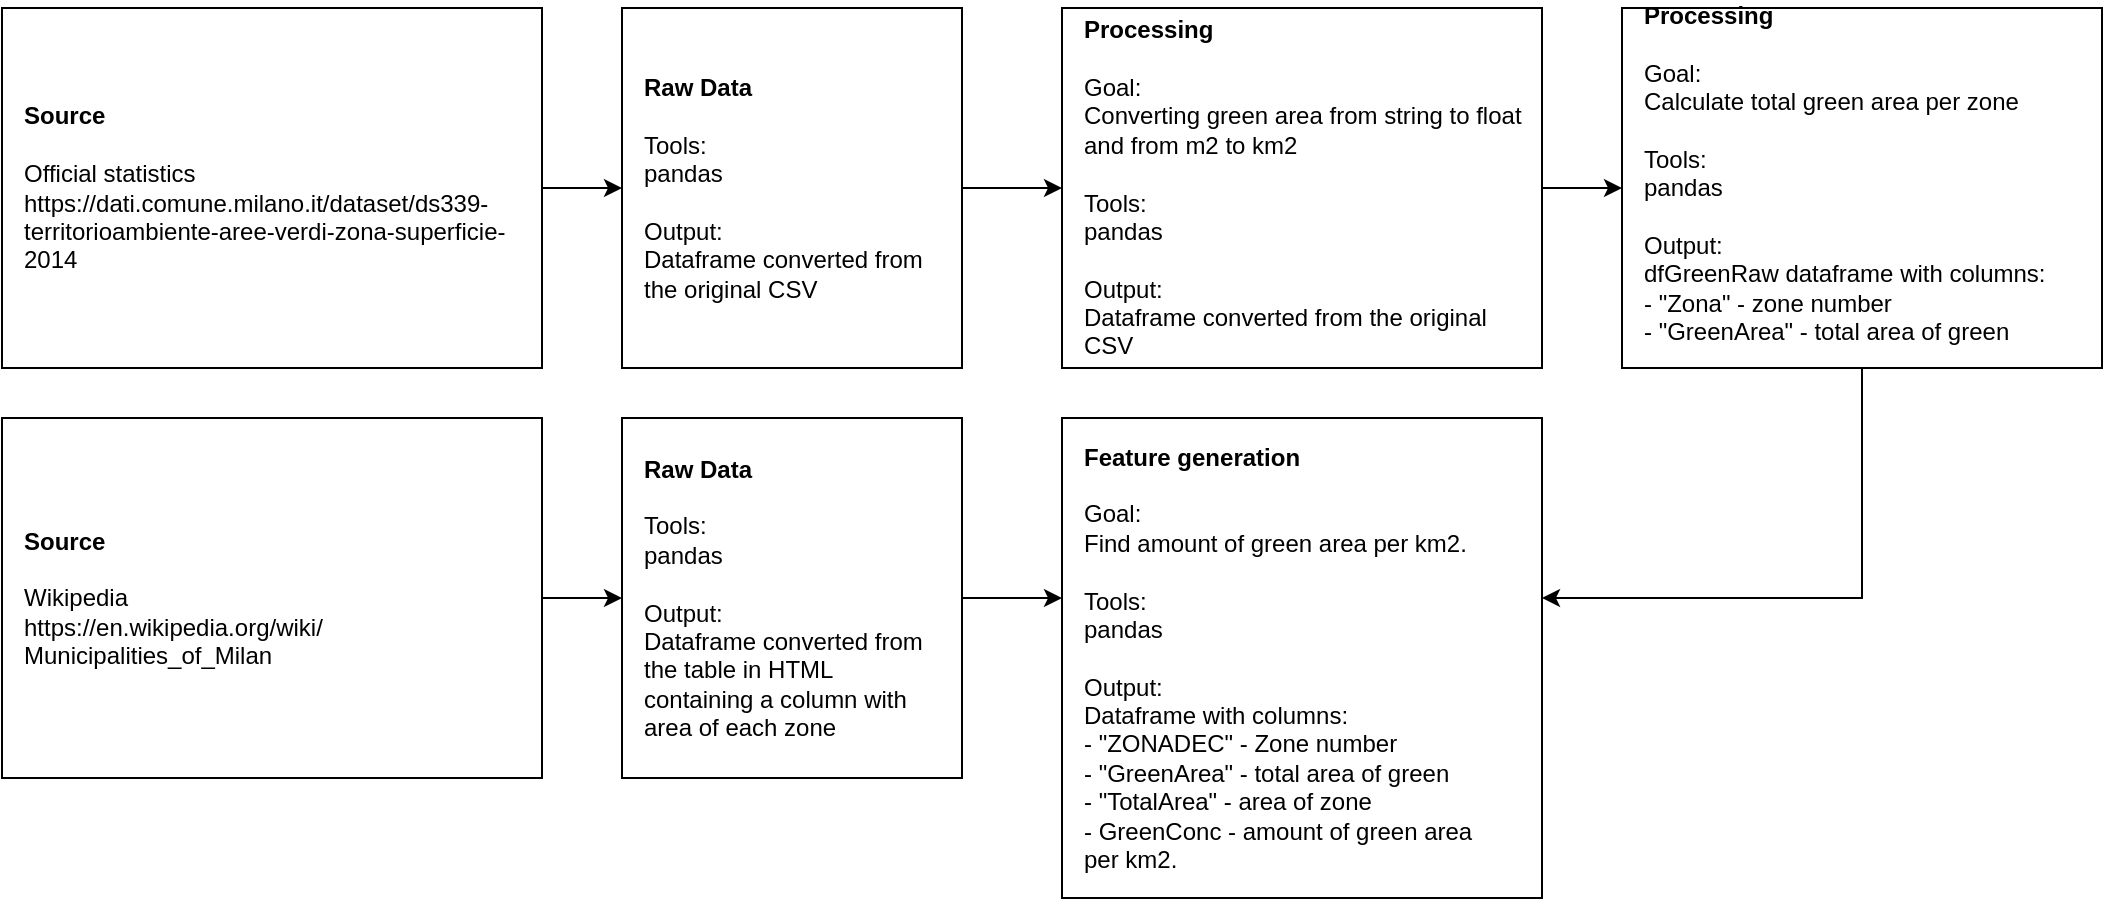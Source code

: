 <mxfile version="13.9.9" type="device"><diagram id="t5-6Unoxa3HHcP7wFQ9S" name="Страница 1"><mxGraphModel dx="1301" dy="2134" grid="1" gridSize="10" guides="1" tooltips="1" connect="1" arrows="1" fold="1" page="1" pageScale="1" pageWidth="827" pageHeight="1169" math="0" shadow="0"><root><mxCell id="0"/><mxCell id="1" parent="0"/><mxCell id="ob8WQC9F8COiulVprvO4-40" value="" style="edgeStyle=orthogonalEdgeStyle;rounded=0;orthogonalLoop=1;jettySize=auto;html=1;align=left;spacingTop=10;spacing=1;" edge="1" parent="1" source="ob8WQC9F8COiulVprvO4-34" target="ob8WQC9F8COiulVprvO4-35"><mxGeometry relative="1" as="geometry"/></mxCell><mxCell id="ob8WQC9F8COiulVprvO4-34" value="&lt;b&gt;Source&lt;br&gt;&lt;/b&gt;&lt;br&gt;&lt;div style=&quot;&quot;&gt;Official statistics&lt;/div&gt;&lt;div style=&quot;&quot;&gt;&lt;span&gt;https://dati.comune.milano.it/dataset/ds339-territorioambiente-aree-verdi-zona-superficie-2014&lt;/span&gt;&lt;/div&gt;" style="rounded=0;whiteSpace=wrap;html=1;spacingTop=10;spacingLeft=10;spacingBottom=10;spacingRight=10;align=left;spacing=1;" vertex="1" parent="1"><mxGeometry x="70" y="-5" width="270" height="180" as="geometry"/></mxCell><mxCell id="ob8WQC9F8COiulVprvO4-45" value="" style="edgeStyle=orthogonalEdgeStyle;rounded=0;orthogonalLoop=1;jettySize=auto;html=1;align=left;spacingTop=10;spacing=1;" edge="1" parent="1" source="ob8WQC9F8COiulVprvO4-35" target="ob8WQC9F8COiulVprvO4-44"><mxGeometry relative="1" as="geometry"/></mxCell><mxCell id="ob8WQC9F8COiulVprvO4-35" value="&lt;span&gt;&lt;b&gt;Raw Data&lt;/b&gt;&lt;/span&gt;&lt;b&gt;&lt;br&gt;&lt;/b&gt;&lt;br&gt;&lt;div style=&quot;&quot;&gt;&lt;span&gt;Tools:&amp;nbsp;&lt;/span&gt;&lt;/div&gt;&lt;div style=&quot;&quot;&gt;pandas&lt;/div&gt;&lt;div style=&quot;&quot;&gt;&lt;span&gt;&lt;br&gt;&lt;/span&gt;&lt;/div&gt;&lt;span&gt;&lt;div style=&quot;&quot;&gt;&lt;span&gt;Output:&amp;nbsp;&amp;nbsp;&lt;/span&gt;&lt;/div&gt;&lt;div style=&quot;&quot;&gt;Dataframe converted from the original CSV&lt;/div&gt;&lt;/span&gt;" style="rounded=0;whiteSpace=wrap;html=1;spacingTop=10;spacingLeft=10;spacingBottom=10;spacingRight=10;align=left;spacing=1;" vertex="1" parent="1"><mxGeometry x="380" y="-5" width="170" height="180" as="geometry"/></mxCell><mxCell id="ob8WQC9F8COiulVprvO4-37" value="&lt;span&gt;&lt;b&gt;Feature generation&lt;/b&gt;&lt;/span&gt;&lt;b&gt;&lt;br&gt;&lt;/b&gt;&lt;br&gt;&lt;div&gt;&lt;div style=&quot;&quot;&gt;&lt;span&gt;Goal:&lt;/span&gt;&lt;/div&gt;&lt;span&gt;&lt;div style=&quot;&quot;&gt;&lt;span&gt;Find amount of green area per km2.&amp;nbsp;&lt;/span&gt;&lt;/div&gt;&lt;/span&gt;&lt;/div&gt;&lt;div style=&quot;&quot;&gt;&lt;span&gt;&lt;br&gt;&lt;/span&gt;&lt;/div&gt;&lt;div style=&quot;&quot;&gt;&lt;span&gt;Tools:&amp;nbsp;&lt;/span&gt;&lt;/div&gt;&lt;div style=&quot;&quot;&gt;&lt;span&gt;pandas&lt;/span&gt;&lt;span&gt;&lt;br&gt;&lt;/span&gt;&lt;/div&gt;&lt;div style=&quot;&quot;&gt;&lt;span&gt;&lt;br&gt;&lt;/span&gt;&lt;/div&gt;&lt;div&gt;&lt;div style=&quot;&quot;&gt;&lt;span&gt;Output:&amp;nbsp; &amp;nbsp;&lt;/span&gt;&lt;/div&gt;&lt;div style=&quot;&quot;&gt;&lt;span&gt;Dataframe with columns:&lt;/span&gt;&lt;/div&gt;&lt;/div&gt;&lt;div style=&quot;&quot;&gt;- &quot;&lt;span&gt;ZONADEC&quot;&lt;/span&gt;&lt;span&gt;&amp;nbsp;- Zone number&lt;/span&gt;&lt;/div&gt;&lt;div style=&quot;&quot;&gt;&lt;span&gt;- &quot;GreenArea&quot;&lt;/span&gt;&lt;span&gt;&amp;nbsp;- total area of green&lt;/span&gt;&lt;/div&gt;&lt;div style=&quot;&quot;&gt;&lt;span&gt;- &quot;TotalArea&quot; - area of zone&lt;/span&gt;&lt;span&gt;&lt;/span&gt;&lt;/div&gt;&lt;div style=&quot;&quot;&gt;&lt;span&gt;- GreenConc -&amp;nbsp;&lt;/span&gt;&lt;span&gt;amount of green area&amp;nbsp;&lt;/span&gt;&lt;/div&gt;&lt;span&gt;&lt;div style=&quot;&quot;&gt;&lt;span&gt;per km2.&lt;/span&gt;&lt;/div&gt;&lt;/span&gt;" style="rounded=0;whiteSpace=wrap;html=1;spacingTop=10;spacingLeft=10;spacingBottom=10;spacingRight=10;align=left;spacing=1;" vertex="1" parent="1"><mxGeometry x="600" y="200" width="240" height="240" as="geometry"/></mxCell><mxCell id="ob8WQC9F8COiulVprvO4-56" style="edgeStyle=orthogonalEdgeStyle;rounded=0;orthogonalLoop=1;jettySize=auto;html=1;exitX=0.5;exitY=1;exitDx=0;exitDy=0;entryX=1;entryY=0.375;entryDx=0;entryDy=0;align=left;entryPerimeter=0;" edge="1" parent="1" source="ob8WQC9F8COiulVprvO4-43" target="ob8WQC9F8COiulVprvO4-37"><mxGeometry relative="1" as="geometry"/></mxCell><mxCell id="ob8WQC9F8COiulVprvO4-43" value="&lt;span&gt;&lt;b&gt;Processing&lt;/b&gt;&lt;/span&gt;&lt;b&gt;&lt;br&gt;&lt;/b&gt;&lt;br&gt;&lt;div style=&quot;&quot;&gt;&lt;div&gt;Goal:&amp;nbsp;&lt;/div&gt;&lt;div&gt;Calculate total green area per zone&lt;/div&gt;&lt;div&gt;&lt;br&gt;&lt;/div&gt;&lt;/div&gt;&lt;div style=&quot;&quot;&gt;&lt;span&gt;Tools:&amp;nbsp;&lt;/span&gt;&lt;/div&gt;&lt;div style=&quot;&quot;&gt;pandas&lt;/div&gt;&lt;div style=&quot;&quot;&gt;&lt;span&gt;&lt;br&gt;&lt;/span&gt;&lt;/div&gt;&lt;span&gt;&lt;div style=&quot;&quot;&gt;&lt;span&gt;Output:&amp;nbsp;&amp;nbsp;&lt;/span&gt;&lt;/div&gt;&lt;div style=&quot;&quot;&gt;dfGreenRaw dataframe with columns:&lt;/div&gt;&lt;div style=&quot;&quot;&gt;- &quot;Zona&quot; - zone number&lt;/div&gt;&lt;div style=&quot;&quot;&gt;- &quot;GreenArea&quot; - total area of green&amp;nbsp;&lt;/div&gt;&lt;div style=&quot;&quot;&gt;&lt;br&gt;&lt;/div&gt;&lt;/span&gt;" style="rounded=0;whiteSpace=wrap;html=1;spacingTop=10;spacingLeft=10;spacingBottom=10;spacingRight=10;align=left;spacing=1;" vertex="1" parent="1"><mxGeometry x="880" y="-5" width="240" height="180" as="geometry"/></mxCell><mxCell id="ob8WQC9F8COiulVprvO4-46" value="" style="edgeStyle=orthogonalEdgeStyle;rounded=0;orthogonalLoop=1;jettySize=auto;html=1;align=left;spacingTop=10;spacing=1;" edge="1" parent="1" source="ob8WQC9F8COiulVprvO4-44" target="ob8WQC9F8COiulVprvO4-43"><mxGeometry relative="1" as="geometry"/></mxCell><mxCell id="ob8WQC9F8COiulVprvO4-44" value="&lt;span&gt;&lt;b&gt;Processing&lt;/b&gt;&lt;/span&gt;&lt;b&gt;&lt;br&gt;&lt;/b&gt;&lt;br&gt;&lt;div style=&quot;&quot;&gt;&lt;div&gt;Goal:&amp;nbsp;&lt;/div&gt;&lt;div&gt;Converting green area from string to float and from m2 to km2&lt;/div&gt;&lt;div&gt;&lt;br&gt;&lt;/div&gt;&lt;/div&gt;&lt;div style=&quot;&quot;&gt;&lt;span&gt;Tools:&amp;nbsp;&lt;/span&gt;&lt;/div&gt;&lt;div style=&quot;&quot;&gt;pandas&lt;/div&gt;&lt;div style=&quot;&quot;&gt;&lt;span&gt;&lt;br&gt;&lt;/span&gt;&lt;/div&gt;&lt;span&gt;&lt;div style=&quot;&quot;&gt;&lt;span&gt;Output:&amp;nbsp;&amp;nbsp;&lt;/span&gt;&lt;/div&gt;&lt;div style=&quot;&quot;&gt;Dataframe converted from the original CSV&lt;/div&gt;&lt;/span&gt;" style="rounded=0;whiteSpace=wrap;html=1;spacingTop=10;spacingLeft=10;spacingBottom=10;spacingRight=10;align=left;spacing=1;" vertex="1" parent="1"><mxGeometry x="600" y="-5" width="240" height="180" as="geometry"/></mxCell><mxCell id="ob8WQC9F8COiulVprvO4-47" value="" style="edgeStyle=orthogonalEdgeStyle;rounded=0;orthogonalLoop=1;jettySize=auto;html=1;align=left;spacingTop=10;spacing=1;" edge="1" parent="1" source="ob8WQC9F8COiulVprvO4-48" target="ob8WQC9F8COiulVprvO4-50"><mxGeometry relative="1" as="geometry"/></mxCell><mxCell id="ob8WQC9F8COiulVprvO4-48" value="&lt;b&gt;Source&lt;br&gt;&lt;/b&gt;&lt;br&gt;&lt;div style=&quot;&quot;&gt;Wikipedia&lt;/div&gt;&lt;div style=&quot;&quot;&gt;https://en.wikipedia.org/wiki/&lt;/div&gt;&lt;div style=&quot;&quot;&gt;Municipalities_of_Milan&lt;br&gt;&lt;/div&gt;" style="rounded=0;html=1;spacingTop=10;spacingLeft=10;spacingBottom=10;spacingRight=10;whiteSpace=wrap;align=left;spacing=1;" vertex="1" parent="1"><mxGeometry x="70" y="200" width="270" height="180" as="geometry"/></mxCell><mxCell id="ob8WQC9F8COiulVprvO4-49" value="" style="edgeStyle=orthogonalEdgeStyle;rounded=0;orthogonalLoop=1;jettySize=auto;html=1;align=left;spacingTop=10;spacing=1;" edge="1" parent="1" source="ob8WQC9F8COiulVprvO4-50"><mxGeometry relative="1" as="geometry"><mxPoint x="600" y="290.0" as="targetPoint"/></mxGeometry></mxCell><mxCell id="ob8WQC9F8COiulVprvO4-50" value="&lt;span&gt;&lt;b&gt;Raw Data&lt;/b&gt;&lt;/span&gt;&lt;b&gt;&lt;br&gt;&lt;/b&gt;&lt;br&gt;&lt;div&gt;&lt;span&gt;Tools:&amp;nbsp;&lt;/span&gt;&lt;/div&gt;&lt;div&gt;pandas&lt;/div&gt;&lt;div&gt;&lt;span&gt;&lt;br&gt;&lt;/span&gt;&lt;/div&gt;&lt;span&gt;&lt;div&gt;&lt;span&gt;Output:&amp;nbsp;&amp;nbsp;&lt;/span&gt;&lt;/div&gt;&lt;div&gt;Dataframe converted from the table in HTML&amp;nbsp;&lt;/div&gt;&lt;/span&gt;containing a column with area of each zone" style="rounded=0;whiteSpace=wrap;html=1;spacingTop=10;spacingLeft=10;spacingBottom=10;spacingRight=10;align=left;spacing=1;" vertex="1" parent="1"><mxGeometry x="380" y="200" width="170" height="180" as="geometry"/></mxCell></root></mxGraphModel></diagram></mxfile>